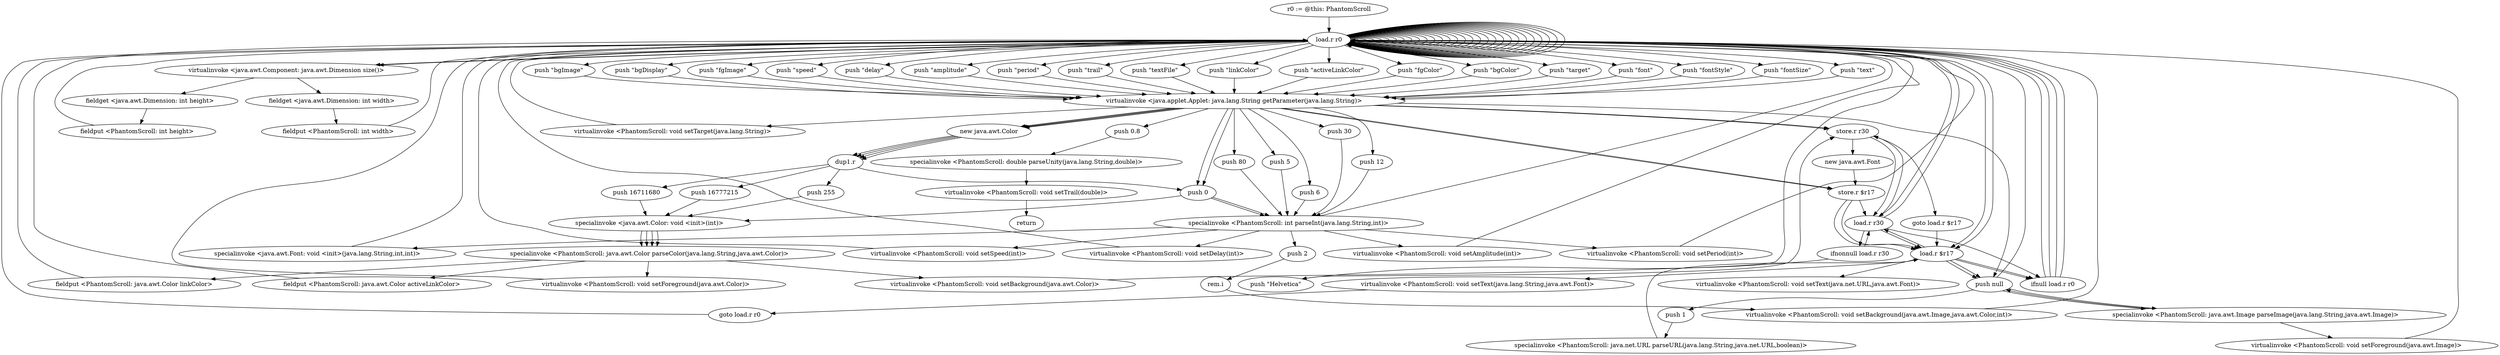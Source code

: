 digraph "" {
    "r0 := @this: PhantomScroll"
    "load.r r0"
    "r0 := @this: PhantomScroll"->"load.r r0";
    "load.r r0"->"load.r r0";
    "virtualinvoke <java.awt.Component: java.awt.Dimension size()>"
    "load.r r0"->"virtualinvoke <java.awt.Component: java.awt.Dimension size()>";
    "fieldget <java.awt.Dimension: int width>"
    "virtualinvoke <java.awt.Component: java.awt.Dimension size()>"->"fieldget <java.awt.Dimension: int width>";
    "fieldput <PhantomScroll: int width>"
    "fieldget <java.awt.Dimension: int width>"->"fieldput <PhantomScroll: int width>";
    "fieldput <PhantomScroll: int width>"->"load.r r0";
    "load.r r0"->"load.r r0";
    "load.r r0"->"virtualinvoke <java.awt.Component: java.awt.Dimension size()>";
    "fieldget <java.awt.Dimension: int height>"
    "virtualinvoke <java.awt.Component: java.awt.Dimension size()>"->"fieldget <java.awt.Dimension: int height>";
    "fieldput <PhantomScroll: int height>"
    "fieldget <java.awt.Dimension: int height>"->"fieldput <PhantomScroll: int height>";
    "fieldput <PhantomScroll: int height>"->"load.r r0";
    "load.r r0"->"load.r r0";
    "load.r r0"->"load.r r0";
    "push \"linkColor\""
    "load.r r0"->"push \"linkColor\"";
    "virtualinvoke <java.applet.Applet: java.lang.String getParameter(java.lang.String)>"
    "push \"linkColor\""->"virtualinvoke <java.applet.Applet: java.lang.String getParameter(java.lang.String)>";
    "new java.awt.Color"
    "virtualinvoke <java.applet.Applet: java.lang.String getParameter(java.lang.String)>"->"new java.awt.Color";
    "dup1.r"
    "new java.awt.Color"->"dup1.r";
    "push 255"
    "dup1.r"->"push 255";
    "specialinvoke <java.awt.Color: void <init>(int)>"
    "push 255"->"specialinvoke <java.awt.Color: void <init>(int)>";
    "specialinvoke <PhantomScroll: java.awt.Color parseColor(java.lang.String,java.awt.Color)>"
    "specialinvoke <java.awt.Color: void <init>(int)>"->"specialinvoke <PhantomScroll: java.awt.Color parseColor(java.lang.String,java.awt.Color)>";
    "fieldput <PhantomScroll: java.awt.Color linkColor>"
    "specialinvoke <PhantomScroll: java.awt.Color parseColor(java.lang.String,java.awt.Color)>"->"fieldput <PhantomScroll: java.awt.Color linkColor>";
    "fieldput <PhantomScroll: java.awt.Color linkColor>"->"load.r r0";
    "load.r r0"->"load.r r0";
    "load.r r0"->"load.r r0";
    "push \"activeLinkColor\""
    "load.r r0"->"push \"activeLinkColor\"";
    "push \"activeLinkColor\""->"virtualinvoke <java.applet.Applet: java.lang.String getParameter(java.lang.String)>";
    "virtualinvoke <java.applet.Applet: java.lang.String getParameter(java.lang.String)>"->"new java.awt.Color";
    "new java.awt.Color"->"dup1.r";
    "push 16711680"
    "dup1.r"->"push 16711680";
    "push 16711680"->"specialinvoke <java.awt.Color: void <init>(int)>";
    "specialinvoke <java.awt.Color: void <init>(int)>"->"specialinvoke <PhantomScroll: java.awt.Color parseColor(java.lang.String,java.awt.Color)>";
    "fieldput <PhantomScroll: java.awt.Color activeLinkColor>"
    "specialinvoke <PhantomScroll: java.awt.Color parseColor(java.lang.String,java.awt.Color)>"->"fieldput <PhantomScroll: java.awt.Color activeLinkColor>";
    "fieldput <PhantomScroll: java.awt.Color activeLinkColor>"->"load.r r0";
    "load.r r0"->"load.r r0";
    "load.r r0"->"load.r r0";
    "push \"fgColor\""
    "load.r r0"->"push \"fgColor\"";
    "push \"fgColor\""->"virtualinvoke <java.applet.Applet: java.lang.String getParameter(java.lang.String)>";
    "virtualinvoke <java.applet.Applet: java.lang.String getParameter(java.lang.String)>"->"new java.awt.Color";
    "new java.awt.Color"->"dup1.r";
    "push 16777215"
    "dup1.r"->"push 16777215";
    "push 16777215"->"specialinvoke <java.awt.Color: void <init>(int)>";
    "specialinvoke <java.awt.Color: void <init>(int)>"->"specialinvoke <PhantomScroll: java.awt.Color parseColor(java.lang.String,java.awt.Color)>";
    "virtualinvoke <PhantomScroll: void setForeground(java.awt.Color)>"
    "specialinvoke <PhantomScroll: java.awt.Color parseColor(java.lang.String,java.awt.Color)>"->"virtualinvoke <PhantomScroll: void setForeground(java.awt.Color)>";
    "virtualinvoke <PhantomScroll: void setForeground(java.awt.Color)>"->"load.r r0";
    "load.r r0"->"load.r r0";
    "load.r r0"->"load.r r0";
    "push \"bgColor\""
    "load.r r0"->"push \"bgColor\"";
    "push \"bgColor\""->"virtualinvoke <java.applet.Applet: java.lang.String getParameter(java.lang.String)>";
    "virtualinvoke <java.applet.Applet: java.lang.String getParameter(java.lang.String)>"->"new java.awt.Color";
    "new java.awt.Color"->"dup1.r";
    "push 0"
    "dup1.r"->"push 0";
    "push 0"->"specialinvoke <java.awt.Color: void <init>(int)>";
    "specialinvoke <java.awt.Color: void <init>(int)>"->"specialinvoke <PhantomScroll: java.awt.Color parseColor(java.lang.String,java.awt.Color)>";
    "virtualinvoke <PhantomScroll: void setBackground(java.awt.Color)>"
    "specialinvoke <PhantomScroll: java.awt.Color parseColor(java.lang.String,java.awt.Color)>"->"virtualinvoke <PhantomScroll: void setBackground(java.awt.Color)>";
    "virtualinvoke <PhantomScroll: void setBackground(java.awt.Color)>"->"load.r r0";
    "load.r r0"->"load.r r0";
    "push \"target\""
    "load.r r0"->"push \"target\"";
    "push \"target\""->"virtualinvoke <java.applet.Applet: java.lang.String getParameter(java.lang.String)>";
    "virtualinvoke <PhantomScroll: void setTarget(java.lang.String)>"
    "virtualinvoke <java.applet.Applet: java.lang.String getParameter(java.lang.String)>"->"virtualinvoke <PhantomScroll: void setTarget(java.lang.String)>";
    "virtualinvoke <PhantomScroll: void setTarget(java.lang.String)>"->"load.r r0";
    "push \"font\""
    "load.r r0"->"push \"font\"";
    "push \"font\""->"virtualinvoke <java.applet.Applet: java.lang.String getParameter(java.lang.String)>";
    "store.r r30"
    "virtualinvoke <java.applet.Applet: java.lang.String getParameter(java.lang.String)>"->"store.r r30";
    "new java.awt.Font"
    "store.r r30"->"new java.awt.Font";
    "store.r $r17"
    "new java.awt.Font"->"store.r $r17";
    "load.r r30"
    "store.r $r17"->"load.r r30";
    "ifnonnull load.r r30"
    "load.r r30"->"ifnonnull load.r r30";
    "push \"Helvetica\""
    "ifnonnull load.r r30"->"push \"Helvetica\"";
    "push \"Helvetica\""->"store.r r30";
    "goto load.r $r17"
    "store.r r30"->"goto load.r $r17";
    "load.r $r17"
    "goto load.r $r17"->"load.r $r17";
    "load.r $r17"->"load.r r30";
    "load.r r30"->"load.r r0";
    "load.r r0"->"load.r r0";
    "push \"fontStyle\""
    "load.r r0"->"push \"fontStyle\"";
    "push \"fontStyle\""->"virtualinvoke <java.applet.Applet: java.lang.String getParameter(java.lang.String)>";
    "virtualinvoke <java.applet.Applet: java.lang.String getParameter(java.lang.String)>"->"push 0";
    "specialinvoke <PhantomScroll: int parseInt(java.lang.String,int)>"
    "push 0"->"specialinvoke <PhantomScroll: int parseInt(java.lang.String,int)>";
    "specialinvoke <PhantomScroll: int parseInt(java.lang.String,int)>"->"load.r r0";
    "load.r r0"->"load.r r0";
    "push \"fontSize\""
    "load.r r0"->"push \"fontSize\"";
    "push \"fontSize\""->"virtualinvoke <java.applet.Applet: java.lang.String getParameter(java.lang.String)>";
    "push 12"
    "virtualinvoke <java.applet.Applet: java.lang.String getParameter(java.lang.String)>"->"push 12";
    "push 12"->"specialinvoke <PhantomScroll: int parseInt(java.lang.String,int)>";
    "specialinvoke <java.awt.Font: void <init>(java.lang.String,int,int)>"
    "specialinvoke <PhantomScroll: int parseInt(java.lang.String,int)>"->"specialinvoke <java.awt.Font: void <init>(java.lang.String,int,int)>";
    "specialinvoke <java.awt.Font: void <init>(java.lang.String,int,int)>"->"load.r r0";
    "push \"text\""
    "load.r r0"->"push \"text\"";
    "push \"text\""->"virtualinvoke <java.applet.Applet: java.lang.String getParameter(java.lang.String)>";
    "virtualinvoke <java.applet.Applet: java.lang.String getParameter(java.lang.String)>"->"store.r r30";
    "store.r r30"->"load.r r30";
    "ifnull load.r r0"
    "load.r r30"->"ifnull load.r r0";
    "ifnull load.r r0"->"load.r r0";
    "load.r r0"->"load.r r30";
    "load.r r30"->"load.r $r17";
    "virtualinvoke <PhantomScroll: void setText(java.lang.String,java.awt.Font)>"
    "load.r $r17"->"virtualinvoke <PhantomScroll: void setText(java.lang.String,java.awt.Font)>";
    "goto load.r r0"
    "virtualinvoke <PhantomScroll: void setText(java.lang.String,java.awt.Font)>"->"goto load.r r0";
    "goto load.r r0"->"load.r r0";
    "push \"bgImage\""
    "load.r r0"->"push \"bgImage\"";
    "push \"bgImage\""->"virtualinvoke <java.applet.Applet: java.lang.String getParameter(java.lang.String)>";
    "virtualinvoke <java.applet.Applet: java.lang.String getParameter(java.lang.String)>"->"store.r $r17";
    "store.r $r17"->"load.r $r17";
    "load.r $r17"->"ifnull load.r r0";
    "ifnull load.r r0"->"load.r r0";
    "load.r r0"->"load.r r0";
    "load.r r0"->"load.r $r17";
    "push null"
    "load.r $r17"->"push null";
    "specialinvoke <PhantomScroll: java.awt.Image parseImage(java.lang.String,java.awt.Image)>"
    "push null"->"specialinvoke <PhantomScroll: java.awt.Image parseImage(java.lang.String,java.awt.Image)>";
    "specialinvoke <PhantomScroll: java.awt.Image parseImage(java.lang.String,java.awt.Image)>"->"push null";
    "push null"->"load.r r0";
    "load.r r0"->"load.r r0";
    "push \"bgDisplay\""
    "load.r r0"->"push \"bgDisplay\"";
    "push \"bgDisplay\""->"virtualinvoke <java.applet.Applet: java.lang.String getParameter(java.lang.String)>";
    "virtualinvoke <java.applet.Applet: java.lang.String getParameter(java.lang.String)>"->"push 0";
    "push 0"->"specialinvoke <PhantomScroll: int parseInt(java.lang.String,int)>";
    "push 2"
    "specialinvoke <PhantomScroll: int parseInt(java.lang.String,int)>"->"push 2";
    "rem.i"
    "push 2"->"rem.i";
    "virtualinvoke <PhantomScroll: void setBackground(java.awt.Image,java.awt.Color,int)>"
    "rem.i"->"virtualinvoke <PhantomScroll: void setBackground(java.awt.Image,java.awt.Color,int)>";
    "virtualinvoke <PhantomScroll: void setBackground(java.awt.Image,java.awt.Color,int)>"->"load.r r0";
    "push \"fgImage\""
    "load.r r0"->"push \"fgImage\"";
    "push \"fgImage\""->"virtualinvoke <java.applet.Applet: java.lang.String getParameter(java.lang.String)>";
    "virtualinvoke <java.applet.Applet: java.lang.String getParameter(java.lang.String)>"->"store.r $r17";
    "store.r $r17"->"load.r $r17";
    "load.r $r17"->"ifnull load.r r0";
    "ifnull load.r r0"->"load.r r0";
    "load.r r0"->"load.r r0";
    "load.r r0"->"load.r $r17";
    "load.r $r17"->"push null";
    "push null"->"specialinvoke <PhantomScroll: java.awt.Image parseImage(java.lang.String,java.awt.Image)>";
    "virtualinvoke <PhantomScroll: void setForeground(java.awt.Image)>"
    "specialinvoke <PhantomScroll: java.awt.Image parseImage(java.lang.String,java.awt.Image)>"->"virtualinvoke <PhantomScroll: void setForeground(java.awt.Image)>";
    "virtualinvoke <PhantomScroll: void setForeground(java.awt.Image)>"->"load.r r0";
    "load.r r0"->"load.r r0";
    "load.r r0"->"load.r r0";
    "push \"speed\""
    "load.r r0"->"push \"speed\"";
    "push \"speed\""->"virtualinvoke <java.applet.Applet: java.lang.String getParameter(java.lang.String)>";
    "push 5"
    "virtualinvoke <java.applet.Applet: java.lang.String getParameter(java.lang.String)>"->"push 5";
    "push 5"->"specialinvoke <PhantomScroll: int parseInt(java.lang.String,int)>";
    "virtualinvoke <PhantomScroll: void setSpeed(int)>"
    "specialinvoke <PhantomScroll: int parseInt(java.lang.String,int)>"->"virtualinvoke <PhantomScroll: void setSpeed(int)>";
    "virtualinvoke <PhantomScroll: void setSpeed(int)>"->"load.r r0";
    "load.r r0"->"load.r r0";
    "load.r r0"->"load.r r0";
    "push \"delay\""
    "load.r r0"->"push \"delay\"";
    "push \"delay\""->"virtualinvoke <java.applet.Applet: java.lang.String getParameter(java.lang.String)>";
    "push 80"
    "virtualinvoke <java.applet.Applet: java.lang.String getParameter(java.lang.String)>"->"push 80";
    "push 80"->"specialinvoke <PhantomScroll: int parseInt(java.lang.String,int)>";
    "virtualinvoke <PhantomScroll: void setDelay(int)>"
    "specialinvoke <PhantomScroll: int parseInt(java.lang.String,int)>"->"virtualinvoke <PhantomScroll: void setDelay(int)>";
    "virtualinvoke <PhantomScroll: void setDelay(int)>"->"load.r r0";
    "load.r r0"->"load.r r0";
    "load.r r0"->"load.r r0";
    "push \"amplitude\""
    "load.r r0"->"push \"amplitude\"";
    "push \"amplitude\""->"virtualinvoke <java.applet.Applet: java.lang.String getParameter(java.lang.String)>";
    "push 6"
    "virtualinvoke <java.applet.Applet: java.lang.String getParameter(java.lang.String)>"->"push 6";
    "push 6"->"specialinvoke <PhantomScroll: int parseInt(java.lang.String,int)>";
    "virtualinvoke <PhantomScroll: void setAmplitude(int)>"
    "specialinvoke <PhantomScroll: int parseInt(java.lang.String,int)>"->"virtualinvoke <PhantomScroll: void setAmplitude(int)>";
    "virtualinvoke <PhantomScroll: void setAmplitude(int)>"->"load.r r0";
    "load.r r0"->"load.r r0";
    "load.r r0"->"load.r r0";
    "push \"period\""
    "load.r r0"->"push \"period\"";
    "push \"period\""->"virtualinvoke <java.applet.Applet: java.lang.String getParameter(java.lang.String)>";
    "push 30"
    "virtualinvoke <java.applet.Applet: java.lang.String getParameter(java.lang.String)>"->"push 30";
    "push 30"->"specialinvoke <PhantomScroll: int parseInt(java.lang.String,int)>";
    "virtualinvoke <PhantomScroll: void setPeriod(int)>"
    "specialinvoke <PhantomScroll: int parseInt(java.lang.String,int)>"->"virtualinvoke <PhantomScroll: void setPeriod(int)>";
    "virtualinvoke <PhantomScroll: void setPeriod(int)>"->"load.r r0";
    "load.r r0"->"load.r r0";
    "load.r r0"->"load.r r0";
    "push \"trail\""
    "load.r r0"->"push \"trail\"";
    "push \"trail\""->"virtualinvoke <java.applet.Applet: java.lang.String getParameter(java.lang.String)>";
    "push 0.8"
    "virtualinvoke <java.applet.Applet: java.lang.String getParameter(java.lang.String)>"->"push 0.8";
    "specialinvoke <PhantomScroll: double parseUnity(java.lang.String,double)>"
    "push 0.8"->"specialinvoke <PhantomScroll: double parseUnity(java.lang.String,double)>";
    "virtualinvoke <PhantomScroll: void setTrail(double)>"
    "specialinvoke <PhantomScroll: double parseUnity(java.lang.String,double)>"->"virtualinvoke <PhantomScroll: void setTrail(double)>";
    "return"
    "virtualinvoke <PhantomScroll: void setTrail(double)>"->"return";
    "ifnull load.r r0"->"load.r r0";
    "load.r r0"->"load.r r0";
    "load.r r0"->"load.r r0";
    "push \"textFile\""
    "load.r r0"->"push \"textFile\"";
    "push \"textFile\""->"virtualinvoke <java.applet.Applet: java.lang.String getParameter(java.lang.String)>";
    "virtualinvoke <java.applet.Applet: java.lang.String getParameter(java.lang.String)>"->"push null";
    "push 1"
    "push null"->"push 1";
    "specialinvoke <PhantomScroll: java.net.URL parseURL(java.lang.String,java.net.URL,boolean)>"
    "push 1"->"specialinvoke <PhantomScroll: java.net.URL parseURL(java.lang.String,java.net.URL,boolean)>";
    "specialinvoke <PhantomScroll: java.net.URL parseURL(java.lang.String,java.net.URL,boolean)>"->"load.r $r17";
    "virtualinvoke <PhantomScroll: void setText(java.net.URL,java.awt.Font)>"
    "load.r $r17"->"virtualinvoke <PhantomScroll: void setText(java.net.URL,java.awt.Font)>";
    "ifnonnull load.r r30"->"load.r r30";
    "load.r r30"->"store.r r30";
}
